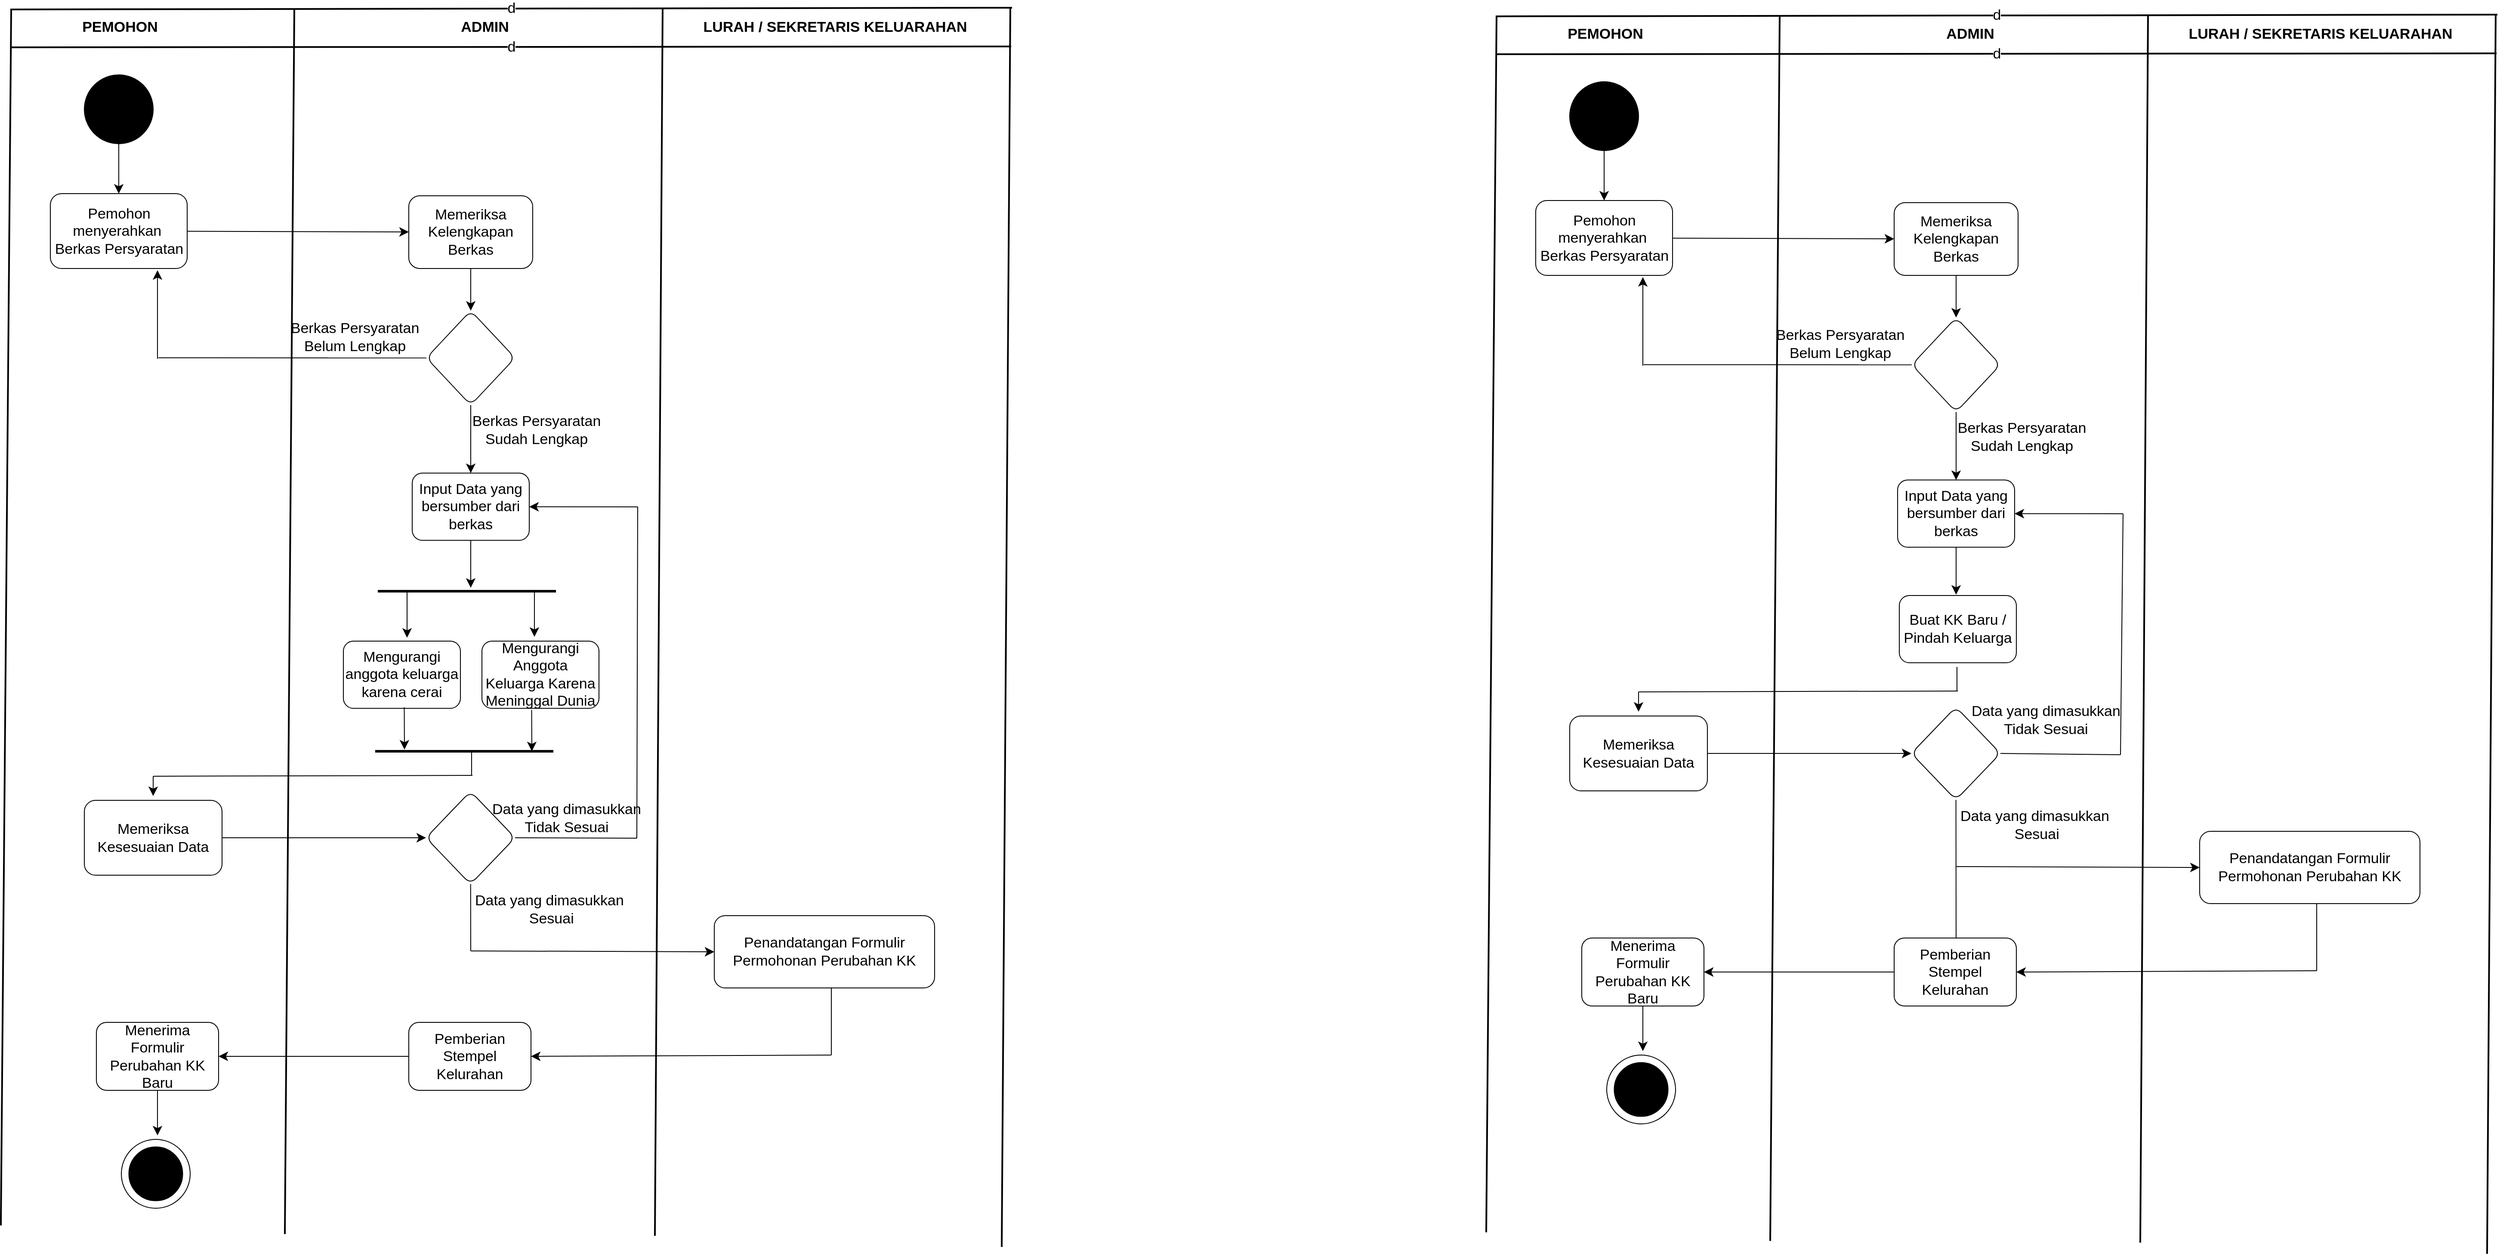 <mxfile version="22.1.11" type="github">
  <diagram name="Page-1" id="O3sQxSkAA--FD9c4pEWH">
    <mxGraphModel dx="2145" dy="1358" grid="0" gridSize="10" guides="1" tooltips="1" connect="1" arrows="1" fold="1" page="0" pageScale="1" pageWidth="850" pageHeight="1100" math="0" shadow="0">
      <root>
        <mxCell id="0" />
        <mxCell id="1" parent="0" />
        <mxCell id="fYbkMAJPIWZWRn2vRfrh-7" value="d" style="endArrow=none;html=1;rounded=0;strokeColor=default;strokeWidth=2;fontSize=17;" parent="1" edge="1">
          <mxGeometry width="50" height="50" relative="1" as="geometry">
            <mxPoint x="-54" y="77" as="sourcePoint" />
            <mxPoint x="1110" y="75" as="targetPoint" />
          </mxGeometry>
        </mxCell>
        <mxCell id="n6qhDeaBuxVyRwL_v2bB-1" value="PEMOHON" style="text;html=1;align=center;verticalAlign=middle;resizable=0;points=[];autosize=1;strokeColor=none;fillColor=none;fontSize=17;strokeWidth=2;fontStyle=1" vertex="1" parent="1">
          <mxGeometry x="18" y="82" width="109" height="32" as="geometry" />
        </mxCell>
        <mxCell id="n6qhDeaBuxVyRwL_v2bB-2" value="ADMIN" style="text;html=1;align=center;verticalAlign=middle;resizable=0;points=[];autosize=1;fontSize=17;strokeWidth=2;fontStyle=1" vertex="1" parent="1">
          <mxGeometry x="460" y="82" width="73" height="32" as="geometry" />
        </mxCell>
        <mxCell id="n6qhDeaBuxVyRwL_v2bB-3" value="LURAH / SEKRETARIS KELUARAHAN" style="text;html=1;align=center;verticalAlign=middle;resizable=0;points=[];autosize=1;strokeColor=none;fillColor=none;fontSize=17;strokeWidth=2;fontStyle=1" vertex="1" parent="1">
          <mxGeometry x="744" y="82" width="320" height="32" as="geometry" />
        </mxCell>
        <mxCell id="n6qhDeaBuxVyRwL_v2bB-4" value="d" style="endArrow=none;html=1;rounded=0;strokeColor=default;strokeWidth=2;fontSize=17;" edge="1" parent="1">
          <mxGeometry width="50" height="50" relative="1" as="geometry">
            <mxPoint x="-53" y="121" as="sourcePoint" />
            <mxPoint x="1109" y="120" as="targetPoint" />
          </mxGeometry>
        </mxCell>
        <mxCell id="n6qhDeaBuxVyRwL_v2bB-5" value="" style="endArrow=none;html=1;rounded=0;fontSize=17;startSize=8;endSize=8;curved=1;strokeWidth=2;" edge="1" parent="1">
          <mxGeometry width="50" height="50" relative="1" as="geometry">
            <mxPoint x="-65" y="1490" as="sourcePoint" />
            <mxPoint x="-53" y="77" as="targetPoint" />
          </mxGeometry>
        </mxCell>
        <mxCell id="n6qhDeaBuxVyRwL_v2bB-6" value="" style="endArrow=none;html=1;rounded=0;fontSize=12;startSize=8;endSize=8;curved=1;strokeWidth=2;" edge="1" parent="1">
          <mxGeometry width="50" height="50" relative="1" as="geometry">
            <mxPoint x="1098" y="1515" as="sourcePoint" />
            <mxPoint x="1108" y="74" as="targetPoint" />
          </mxGeometry>
        </mxCell>
        <mxCell id="n6qhDeaBuxVyRwL_v2bB-7" value="" style="endArrow=none;html=1;rounded=0;fontSize=12;startSize=8;endSize=8;curved=1;strokeWidth=2;" edge="1" parent="1">
          <mxGeometry width="50" height="50" relative="1" as="geometry">
            <mxPoint x="265" y="1500" as="sourcePoint" />
            <mxPoint x="276" y="76" as="targetPoint" />
          </mxGeometry>
        </mxCell>
        <mxCell id="n6qhDeaBuxVyRwL_v2bB-8" value="" style="endArrow=none;html=1;rounded=0;fontSize=12;startSize=8;endSize=8;curved=1;strokeWidth=2;" edge="1" parent="1">
          <mxGeometry width="50" height="50" relative="1" as="geometry">
            <mxPoint x="695" y="1502" as="sourcePoint" />
            <mxPoint x="704" y="75" as="targetPoint" />
          </mxGeometry>
        </mxCell>
        <mxCell id="n6qhDeaBuxVyRwL_v2bB-12" style="edgeStyle=none;curved=1;rounded=0;orthogonalLoop=1;jettySize=auto;html=1;entryX=0.5;entryY=0;entryDx=0;entryDy=0;fontSize=17;startSize=8;endSize=8;" edge="1" parent="1" source="n6qhDeaBuxVyRwL_v2bB-9" target="n6qhDeaBuxVyRwL_v2bB-11">
          <mxGeometry relative="1" as="geometry" />
        </mxCell>
        <mxCell id="n6qhDeaBuxVyRwL_v2bB-9" value="" style="ellipse;whiteSpace=wrap;html=1;aspect=fixed;fontSize=17;fillColor=#000000;" vertex="1" parent="1">
          <mxGeometry x="32" y="153" width="80" height="80" as="geometry" />
        </mxCell>
        <mxCell id="n6qhDeaBuxVyRwL_v2bB-15" value="" style="edgeStyle=none;curved=1;rounded=0;orthogonalLoop=1;jettySize=auto;html=1;fontSize=17;startSize=8;endSize=8;" edge="1" parent="1" source="n6qhDeaBuxVyRwL_v2bB-11" target="n6qhDeaBuxVyRwL_v2bB-14">
          <mxGeometry relative="1" as="geometry" />
        </mxCell>
        <mxCell id="n6qhDeaBuxVyRwL_v2bB-11" value="Pemohon menyerahkan&amp;nbsp; Berkas Persyaratan" style="rounded=1;whiteSpace=wrap;html=1;fontSize=17;" vertex="1" parent="1">
          <mxGeometry x="-7.5" y="291" width="159" height="87" as="geometry" />
        </mxCell>
        <mxCell id="n6qhDeaBuxVyRwL_v2bB-20" value="" style="edgeStyle=none;curved=1;rounded=0;orthogonalLoop=1;jettySize=auto;html=1;fontSize=17;startSize=8;endSize=8;" edge="1" parent="1" source="n6qhDeaBuxVyRwL_v2bB-14" target="n6qhDeaBuxVyRwL_v2bB-19">
          <mxGeometry relative="1" as="geometry" />
        </mxCell>
        <mxCell id="n6qhDeaBuxVyRwL_v2bB-14" value="Memeriksa Kelengkapan Berkas" style="whiteSpace=wrap;html=1;fontSize=17;rounded=1;" vertex="1" parent="1">
          <mxGeometry x="409" y="293.5" width="144" height="84.5" as="geometry" />
        </mxCell>
        <mxCell id="n6qhDeaBuxVyRwL_v2bB-29" value="" style="edgeStyle=none;curved=1;rounded=0;orthogonalLoop=1;jettySize=auto;html=1;fontSize=17;startSize=8;endSize=8;" edge="1" parent="1" source="n6qhDeaBuxVyRwL_v2bB-19" target="n6qhDeaBuxVyRwL_v2bB-28">
          <mxGeometry relative="1" as="geometry" />
        </mxCell>
        <mxCell id="n6qhDeaBuxVyRwL_v2bB-19" value="" style="rhombus;whiteSpace=wrap;html=1;fontSize=17;rounded=1;" vertex="1" parent="1">
          <mxGeometry x="429.5" y="427" width="103" height="109.75" as="geometry" />
        </mxCell>
        <mxCell id="n6qhDeaBuxVyRwL_v2bB-23" value="" style="endArrow=none;html=1;rounded=0;fontSize=17;startSize=8;endSize=8;curved=1;entryX=0;entryY=0.5;entryDx=0;entryDy=0;" edge="1" parent="1" target="n6qhDeaBuxVyRwL_v2bB-19">
          <mxGeometry width="50" height="50" relative="1" as="geometry">
            <mxPoint x="118" y="481.75" as="sourcePoint" />
            <mxPoint x="430" y="481.75" as="targetPoint" />
          </mxGeometry>
        </mxCell>
        <mxCell id="n6qhDeaBuxVyRwL_v2bB-25" value="" style="endArrow=classic;html=1;rounded=0;fontSize=17;startSize=8;endSize=8;curved=1;entryX=0.612;entryY=1.023;entryDx=0;entryDy=0;entryPerimeter=0;" edge="1" parent="1">
          <mxGeometry width="50" height="50" relative="1" as="geometry">
            <mxPoint x="117" y="483" as="sourcePoint" />
            <mxPoint x="116.998" y="380.001" as="targetPoint" />
          </mxGeometry>
        </mxCell>
        <mxCell id="n6qhDeaBuxVyRwL_v2bB-26" value="&lt;div style=&quot;font-size: 17px;&quot;&gt;Berkas Persyaratan&lt;/div&gt;&lt;div style=&quot;font-size: 17px;&quot;&gt;Belum Lengkap&lt;br style=&quot;font-size: 17px;&quot;&gt;&lt;/div&gt;" style="text;html=1;align=center;verticalAlign=middle;resizable=0;points=[];autosize=1;strokeColor=none;fillColor=none;fontSize=17;" vertex="1" parent="1">
          <mxGeometry x="263" y="431" width="166" height="53" as="geometry" />
        </mxCell>
        <mxCell id="n6qhDeaBuxVyRwL_v2bB-33" style="edgeStyle=none;curved=1;rounded=0;orthogonalLoop=1;jettySize=auto;html=1;fontSize=17;startSize=8;endSize=8;" edge="1" parent="1" source="n6qhDeaBuxVyRwL_v2bB-28">
          <mxGeometry relative="1" as="geometry">
            <mxPoint x="481" y="749" as="targetPoint" />
          </mxGeometry>
        </mxCell>
        <mxCell id="n6qhDeaBuxVyRwL_v2bB-28" value="Input Data yang bersumber dari berkas " style="whiteSpace=wrap;html=1;fontSize=17;rounded=1;" vertex="1" parent="1">
          <mxGeometry x="413" y="615.75" width="136" height="78.13" as="geometry" />
        </mxCell>
        <mxCell id="n6qhDeaBuxVyRwL_v2bB-30" value="&lt;div style=&quot;font-size: 17px;&quot;&gt;Berkas Persyaratan&lt;/div&gt;&lt;div style=&quot;font-size: 17px;&quot;&gt;Sudah Lengkap&lt;br style=&quot;font-size: 17px;&quot;&gt;&lt;/div&gt;" style="text;html=1;align=center;verticalAlign=middle;resizable=0;points=[];autosize=1;strokeColor=none;fillColor=none;fontSize=17;" vertex="1" parent="1">
          <mxGeometry x="474" y="539" width="166" height="53" as="geometry" />
        </mxCell>
        <mxCell id="n6qhDeaBuxVyRwL_v2bB-32" value="" style="endArrow=none;html=1;rounded=0;fontSize=17;startSize=8;endSize=8;curved=1;strokeWidth=3;" edge="1" parent="1">
          <mxGeometry width="50" height="50" relative="1" as="geometry">
            <mxPoint x="373" y="753" as="sourcePoint" />
            <mxPoint x="580" y="753" as="targetPoint" />
          </mxGeometry>
        </mxCell>
        <mxCell id="n6qhDeaBuxVyRwL_v2bB-34" value="" style="endArrow=classic;html=1;rounded=0;fontSize=17;startSize=8;endSize=8;curved=1;" edge="1" parent="1">
          <mxGeometry width="50" height="50" relative="1" as="geometry">
            <mxPoint x="407" y="753" as="sourcePoint" />
            <mxPoint x="407" y="807" as="targetPoint" />
          </mxGeometry>
        </mxCell>
        <mxCell id="n6qhDeaBuxVyRwL_v2bB-35" value="" style="endArrow=classic;html=1;rounded=0;fontSize=17;startSize=8;endSize=8;curved=1;" edge="1" parent="1">
          <mxGeometry width="50" height="50" relative="1" as="geometry">
            <mxPoint x="555" y="753" as="sourcePoint" />
            <mxPoint x="555" y="806" as="targetPoint" />
          </mxGeometry>
        </mxCell>
        <mxCell id="n6qhDeaBuxVyRwL_v2bB-36" value="Mengurangi anggota keluarga karena cerai" style="whiteSpace=wrap;html=1;fontSize=17;rounded=1;" vertex="1" parent="1">
          <mxGeometry x="333" y="811" width="136" height="78.13" as="geometry" />
        </mxCell>
        <mxCell id="n6qhDeaBuxVyRwL_v2bB-37" value="Mengurangi Anggota Keluarga Karena Meninggal Dunia" style="whiteSpace=wrap;html=1;fontSize=17;rounded=1;" vertex="1" parent="1">
          <mxGeometry x="494" y="811" width="136" height="78.13" as="geometry" />
        </mxCell>
        <mxCell id="n6qhDeaBuxVyRwL_v2bB-38" value="" style="endArrow=none;html=1;rounded=0;fontSize=17;startSize=8;endSize=8;curved=1;strokeWidth=3;" edge="1" parent="1">
          <mxGeometry width="50" height="50" relative="1" as="geometry">
            <mxPoint x="370" y="939" as="sourcePoint" />
            <mxPoint x="577" y="939" as="targetPoint" />
          </mxGeometry>
        </mxCell>
        <mxCell id="n6qhDeaBuxVyRwL_v2bB-40" value="" style="endArrow=classic;html=1;rounded=0;fontSize=17;startSize=8;endSize=8;curved=1;" edge="1" parent="1">
          <mxGeometry width="50" height="50" relative="1" as="geometry">
            <mxPoint x="403.75" y="888" as="sourcePoint" />
            <mxPoint x="404" y="937" as="targetPoint" />
          </mxGeometry>
        </mxCell>
        <mxCell id="n6qhDeaBuxVyRwL_v2bB-41" value="" style="endArrow=classic;html=1;rounded=0;fontSize=17;startSize=8;endSize=8;curved=1;" edge="1" parent="1">
          <mxGeometry width="50" height="50" relative="1" as="geometry">
            <mxPoint x="551.75" y="891" as="sourcePoint" />
            <mxPoint x="552" y="939" as="targetPoint" />
          </mxGeometry>
        </mxCell>
        <mxCell id="n6qhDeaBuxVyRwL_v2bB-43" value="" style="endArrow=none;html=1;rounded=0;fontSize=17;startSize=8;endSize=8;curved=1;" edge="1" parent="1">
          <mxGeometry width="50" height="50" relative="1" as="geometry">
            <mxPoint x="482" y="967" as="sourcePoint" />
            <mxPoint x="482" y="939" as="targetPoint" />
          </mxGeometry>
        </mxCell>
        <mxCell id="n6qhDeaBuxVyRwL_v2bB-44" value="" style="endArrow=none;html=1;rounded=0;fontSize=17;startSize=8;endSize=8;curved=1;" edge="1" parent="1">
          <mxGeometry width="50" height="50" relative="1" as="geometry">
            <mxPoint x="112" y="968" as="sourcePoint" />
            <mxPoint x="483" y="967" as="targetPoint" />
          </mxGeometry>
        </mxCell>
        <mxCell id="n6qhDeaBuxVyRwL_v2bB-45" value="" style="endArrow=classic;html=1;rounded=0;fontSize=17;startSize=8;endSize=8;curved=1;" edge="1" parent="1">
          <mxGeometry width="50" height="50" relative="1" as="geometry">
            <mxPoint x="112" y="968" as="sourcePoint" />
            <mxPoint x="112" y="991" as="targetPoint" />
          </mxGeometry>
        </mxCell>
        <mxCell id="n6qhDeaBuxVyRwL_v2bB-48" value="" style="edgeStyle=none;curved=1;rounded=0;orthogonalLoop=1;jettySize=auto;html=1;fontSize=17;startSize=8;endSize=8;" edge="1" parent="1" source="n6qhDeaBuxVyRwL_v2bB-46" target="n6qhDeaBuxVyRwL_v2bB-47">
          <mxGeometry relative="1" as="geometry" />
        </mxCell>
        <mxCell id="n6qhDeaBuxVyRwL_v2bB-46" value="Memeriksa Kesesuaian Data " style="rounded=1;whiteSpace=wrap;html=1;fontSize=17;" vertex="1" parent="1">
          <mxGeometry x="32" y="996" width="160" height="87" as="geometry" />
        </mxCell>
        <mxCell id="n6qhDeaBuxVyRwL_v2bB-49" style="edgeStyle=none;curved=1;rounded=0;orthogonalLoop=1;jettySize=auto;html=1;fontSize=17;startSize=8;endSize=8;endArrow=none;endFill=0;" edge="1" parent="1" source="n6qhDeaBuxVyRwL_v2bB-47">
          <mxGeometry relative="1" as="geometry">
            <mxPoint x="481" y="1171" as="targetPoint" />
          </mxGeometry>
        </mxCell>
        <mxCell id="n6qhDeaBuxVyRwL_v2bB-47" value="" style="rhombus;whiteSpace=wrap;html=1;fontSize=17;rounded=1;" vertex="1" parent="1">
          <mxGeometry x="429" y="985.5" width="103.5" height="108" as="geometry" />
        </mxCell>
        <mxCell id="n6qhDeaBuxVyRwL_v2bB-50" value="" style="endArrow=none;html=1;rounded=0;fontSize=17;startSize=8;endSize=8;curved=1;exitX=1;exitY=0.5;exitDx=0;exitDy=0;" edge="1" parent="1" source="n6qhDeaBuxVyRwL_v2bB-47">
          <mxGeometry width="50" height="50" relative="1" as="geometry">
            <mxPoint x="574" y="1082" as="sourcePoint" />
            <mxPoint x="674" y="1040" as="targetPoint" />
          </mxGeometry>
        </mxCell>
        <mxCell id="n6qhDeaBuxVyRwL_v2bB-51" value="" style="endArrow=none;html=1;rounded=0;fontSize=17;startSize=8;endSize=8;curved=1;" edge="1" parent="1">
          <mxGeometry width="50" height="50" relative="1" as="geometry">
            <mxPoint x="674" y="1040" as="sourcePoint" />
            <mxPoint x="675" y="655" as="targetPoint" />
          </mxGeometry>
        </mxCell>
        <mxCell id="n6qhDeaBuxVyRwL_v2bB-52" value="" style="endArrow=classic;html=1;rounded=0;fontSize=17;startSize=8;endSize=8;curved=1;entryX=1;entryY=0.5;entryDx=0;entryDy=0;" edge="1" parent="1" target="n6qhDeaBuxVyRwL_v2bB-28">
          <mxGeometry width="50" height="50" relative="1" as="geometry">
            <mxPoint x="675" y="655" as="sourcePoint" />
            <mxPoint x="688" y="844" as="targetPoint" />
          </mxGeometry>
        </mxCell>
        <mxCell id="n6qhDeaBuxVyRwL_v2bB-54" value="&lt;div style=&quot;font-size: 17px;&quot;&gt;Data yang dimasukkan&lt;/div&gt;&lt;div style=&quot;font-size: 17px;&quot;&gt;Tidak Sesuai&lt;br style=&quot;font-size: 17px;&quot;&gt;&lt;/div&gt;" style="text;html=1;align=center;verticalAlign=middle;resizable=0;points=[];autosize=1;strokeColor=none;fillColor=none;fontSize=17;" vertex="1" parent="1">
          <mxGeometry x="498" y="990" width="188" height="53" as="geometry" />
        </mxCell>
        <mxCell id="n6qhDeaBuxVyRwL_v2bB-55" value="&lt;div style=&quot;font-size: 17px;&quot;&gt;Data yang dimasukkan&lt;/div&gt;&lt;div style=&quot;font-size: 17px;&quot;&gt;&amp;nbsp;Sesuai&lt;br style=&quot;font-size: 17px;&quot;&gt;&lt;/div&gt;" style="text;html=1;align=center;verticalAlign=middle;resizable=0;points=[];autosize=1;strokeColor=none;fillColor=none;fontSize=17;" vertex="1" parent="1">
          <mxGeometry x="478" y="1096" width="188" height="53" as="geometry" />
        </mxCell>
        <mxCell id="n6qhDeaBuxVyRwL_v2bB-56" value="Penandatangan Formulir Permohonan Perubahan KK" style="rounded=1;whiteSpace=wrap;html=1;fontSize=17;" vertex="1" parent="1">
          <mxGeometry x="764" y="1130" width="256" height="84" as="geometry" />
        </mxCell>
        <mxCell id="n6qhDeaBuxVyRwL_v2bB-57" value="" style="endArrow=classic;html=1;rounded=0;fontSize=17;startSize=8;endSize=8;curved=1;entryX=0;entryY=0.5;entryDx=0;entryDy=0;" edge="1" parent="1" target="n6qhDeaBuxVyRwL_v2bB-56">
          <mxGeometry width="50" height="50" relative="1" as="geometry">
            <mxPoint x="481" y="1171" as="sourcePoint" />
            <mxPoint x="592" y="1167" as="targetPoint" />
          </mxGeometry>
        </mxCell>
        <mxCell id="n6qhDeaBuxVyRwL_v2bB-58" style="edgeStyle=none;curved=1;rounded=0;orthogonalLoop=1;jettySize=auto;html=1;fontSize=17;startSize=8;endSize=8;endArrow=none;endFill=0;" edge="1" parent="1">
          <mxGeometry relative="1" as="geometry">
            <mxPoint x="900" y="1292" as="targetPoint" />
            <mxPoint x="900" y="1214" as="sourcePoint" />
          </mxGeometry>
        </mxCell>
        <mxCell id="n6qhDeaBuxVyRwL_v2bB-59" value="" style="endArrow=classic;html=1;rounded=0;fontSize=17;startSize=8;endSize=8;curved=1;entryX=1;entryY=0.5;entryDx=0;entryDy=0;" edge="1" parent="1" target="n6qhDeaBuxVyRwL_v2bB-60">
          <mxGeometry width="50" height="50" relative="1" as="geometry">
            <mxPoint x="900" y="1292" as="sourcePoint" />
            <mxPoint x="537" y="1292" as="targetPoint" />
          </mxGeometry>
        </mxCell>
        <mxCell id="n6qhDeaBuxVyRwL_v2bB-62" style="edgeStyle=none;curved=1;rounded=0;orthogonalLoop=1;jettySize=auto;html=1;fontSize=17;startSize=8;endSize=8;" edge="1" parent="1" source="n6qhDeaBuxVyRwL_v2bB-60" target="n6qhDeaBuxVyRwL_v2bB-61">
          <mxGeometry relative="1" as="geometry" />
        </mxCell>
        <mxCell id="n6qhDeaBuxVyRwL_v2bB-60" value="Pemberian Stempel Kelurahan" style="rounded=1;whiteSpace=wrap;html=1;fontSize=17;" vertex="1" parent="1">
          <mxGeometry x="409" y="1254" width="142" height="79" as="geometry" />
        </mxCell>
        <mxCell id="n6qhDeaBuxVyRwL_v2bB-63" style="edgeStyle=none;curved=1;rounded=0;orthogonalLoop=1;jettySize=auto;html=1;fontSize=17;startSize=8;endSize=8;" edge="1" parent="1" source="n6qhDeaBuxVyRwL_v2bB-61">
          <mxGeometry relative="1" as="geometry">
            <mxPoint x="117.0" y="1385.333" as="targetPoint" />
          </mxGeometry>
        </mxCell>
        <mxCell id="n6qhDeaBuxVyRwL_v2bB-61" value="Menerima Formulir Perubahan KK Baru" style="rounded=1;whiteSpace=wrap;html=1;fontSize=17;" vertex="1" parent="1">
          <mxGeometry x="46" y="1254" width="142" height="79" as="geometry" />
        </mxCell>
        <mxCell id="n6qhDeaBuxVyRwL_v2bB-64" value="" style="ellipse;whiteSpace=wrap;html=1;aspect=fixed;fontSize=17;" vertex="1" parent="1">
          <mxGeometry x="75" y="1390" width="80" height="80" as="geometry" />
        </mxCell>
        <mxCell id="n6qhDeaBuxVyRwL_v2bB-65" value="" style="ellipse;whiteSpace=wrap;html=1;aspect=fixed;fontSize=17;fillColor=#000000;" vertex="1" parent="1">
          <mxGeometry x="83.75" y="1398.75" width="62.5" height="62.5" as="geometry" />
        </mxCell>
        <mxCell id="n6qhDeaBuxVyRwL_v2bB-168" value="d" style="endArrow=none;html=1;rounded=0;strokeColor=default;strokeWidth=2;fontSize=17;" edge="1" parent="1">
          <mxGeometry width="50" height="50" relative="1" as="geometry">
            <mxPoint x="1672" y="85" as="sourcePoint" />
            <mxPoint x="2836" y="83" as="targetPoint" />
          </mxGeometry>
        </mxCell>
        <mxCell id="n6qhDeaBuxVyRwL_v2bB-169" value="PEMOHON" style="text;html=1;align=center;verticalAlign=middle;resizable=0;points=[];autosize=1;strokeColor=none;fillColor=none;fontSize=17;strokeWidth=2;fontStyle=1" vertex="1" parent="1">
          <mxGeometry x="1744" y="90" width="109" height="32" as="geometry" />
        </mxCell>
        <mxCell id="n6qhDeaBuxVyRwL_v2bB-170" value="ADMIN" style="text;html=1;align=center;verticalAlign=middle;resizable=0;points=[];autosize=1;fontSize=17;strokeWidth=2;fontStyle=1" vertex="1" parent="1">
          <mxGeometry x="2186" y="90" width="73" height="32" as="geometry" />
        </mxCell>
        <mxCell id="n6qhDeaBuxVyRwL_v2bB-171" value="LURAH / SEKRETARIS KELUARAHAN" style="text;html=1;align=center;verticalAlign=middle;resizable=0;points=[];autosize=1;strokeColor=none;fillColor=none;fontSize=17;strokeWidth=2;fontStyle=1" vertex="1" parent="1">
          <mxGeometry x="2470" y="90" width="320" height="32" as="geometry" />
        </mxCell>
        <mxCell id="n6qhDeaBuxVyRwL_v2bB-172" value="d" style="endArrow=none;html=1;rounded=0;strokeColor=default;strokeWidth=2;fontSize=17;" edge="1" parent="1">
          <mxGeometry width="50" height="50" relative="1" as="geometry">
            <mxPoint x="1673" y="129" as="sourcePoint" />
            <mxPoint x="2835" y="128" as="targetPoint" />
          </mxGeometry>
        </mxCell>
        <mxCell id="n6qhDeaBuxVyRwL_v2bB-173" value="" style="endArrow=none;html=1;rounded=0;fontSize=17;startSize=8;endSize=8;curved=1;strokeWidth=2;" edge="1" parent="1">
          <mxGeometry width="50" height="50" relative="1" as="geometry">
            <mxPoint x="1661" y="1498" as="sourcePoint" />
            <mxPoint x="1673" y="85" as="targetPoint" />
          </mxGeometry>
        </mxCell>
        <mxCell id="n6qhDeaBuxVyRwL_v2bB-174" value="" style="endArrow=none;html=1;rounded=0;fontSize=12;startSize=8;endSize=8;curved=1;strokeWidth=2;" edge="1" parent="1">
          <mxGeometry width="50" height="50" relative="1" as="geometry">
            <mxPoint x="2824" y="1523" as="sourcePoint" />
            <mxPoint x="2834" y="82" as="targetPoint" />
          </mxGeometry>
        </mxCell>
        <mxCell id="n6qhDeaBuxVyRwL_v2bB-175" value="" style="endArrow=none;html=1;rounded=0;fontSize=12;startSize=8;endSize=8;curved=1;strokeWidth=2;" edge="1" parent="1">
          <mxGeometry width="50" height="50" relative="1" as="geometry">
            <mxPoint x="1991" y="1508" as="sourcePoint" />
            <mxPoint x="2002" y="84" as="targetPoint" />
          </mxGeometry>
        </mxCell>
        <mxCell id="n6qhDeaBuxVyRwL_v2bB-176" value="" style="endArrow=none;html=1;rounded=0;fontSize=12;startSize=8;endSize=8;curved=1;strokeWidth=2;" edge="1" parent="1">
          <mxGeometry width="50" height="50" relative="1" as="geometry">
            <mxPoint x="2421" y="1510" as="sourcePoint" />
            <mxPoint x="2430" y="83" as="targetPoint" />
          </mxGeometry>
        </mxCell>
        <mxCell id="n6qhDeaBuxVyRwL_v2bB-177" style="edgeStyle=none;curved=1;rounded=0;orthogonalLoop=1;jettySize=auto;html=1;entryX=0.5;entryY=0;entryDx=0;entryDy=0;fontSize=17;startSize=8;endSize=8;" edge="1" parent="1" source="n6qhDeaBuxVyRwL_v2bB-178" target="n6qhDeaBuxVyRwL_v2bB-180">
          <mxGeometry relative="1" as="geometry" />
        </mxCell>
        <mxCell id="n6qhDeaBuxVyRwL_v2bB-178" value="" style="ellipse;whiteSpace=wrap;html=1;aspect=fixed;fontSize=17;fillColor=#000000;" vertex="1" parent="1">
          <mxGeometry x="1758" y="161" width="80" height="80" as="geometry" />
        </mxCell>
        <mxCell id="n6qhDeaBuxVyRwL_v2bB-179" value="" style="edgeStyle=none;curved=1;rounded=0;orthogonalLoop=1;jettySize=auto;html=1;fontSize=17;startSize=8;endSize=8;" edge="1" parent="1" source="n6qhDeaBuxVyRwL_v2bB-180" target="n6qhDeaBuxVyRwL_v2bB-182">
          <mxGeometry relative="1" as="geometry" />
        </mxCell>
        <mxCell id="n6qhDeaBuxVyRwL_v2bB-180" value="Pemohon menyerahkan&amp;nbsp; Berkas Persyaratan" style="rounded=1;whiteSpace=wrap;html=1;fontSize=17;" vertex="1" parent="1">
          <mxGeometry x="1718.5" y="299" width="159" height="87" as="geometry" />
        </mxCell>
        <mxCell id="n6qhDeaBuxVyRwL_v2bB-181" value="" style="edgeStyle=none;curved=1;rounded=0;orthogonalLoop=1;jettySize=auto;html=1;fontSize=17;startSize=8;endSize=8;" edge="1" parent="1" source="n6qhDeaBuxVyRwL_v2bB-182" target="n6qhDeaBuxVyRwL_v2bB-184">
          <mxGeometry relative="1" as="geometry" />
        </mxCell>
        <mxCell id="n6qhDeaBuxVyRwL_v2bB-182" value="Memeriksa Kelengkapan Berkas" style="whiteSpace=wrap;html=1;fontSize=17;rounded=1;" vertex="1" parent="1">
          <mxGeometry x="2135" y="301.5" width="144" height="84.5" as="geometry" />
        </mxCell>
        <mxCell id="n6qhDeaBuxVyRwL_v2bB-183" value="" style="edgeStyle=none;curved=1;rounded=0;orthogonalLoop=1;jettySize=auto;html=1;fontSize=17;startSize=8;endSize=8;" edge="1" parent="1" source="n6qhDeaBuxVyRwL_v2bB-184" target="n6qhDeaBuxVyRwL_v2bB-189">
          <mxGeometry relative="1" as="geometry" />
        </mxCell>
        <mxCell id="n6qhDeaBuxVyRwL_v2bB-184" value="" style="rhombus;whiteSpace=wrap;html=1;fontSize=17;rounded=1;" vertex="1" parent="1">
          <mxGeometry x="2155.5" y="435" width="103" height="109.75" as="geometry" />
        </mxCell>
        <mxCell id="n6qhDeaBuxVyRwL_v2bB-185" value="" style="endArrow=none;html=1;rounded=0;fontSize=17;startSize=8;endSize=8;curved=1;entryX=0;entryY=0.5;entryDx=0;entryDy=0;" edge="1" parent="1" target="n6qhDeaBuxVyRwL_v2bB-184">
          <mxGeometry width="50" height="50" relative="1" as="geometry">
            <mxPoint x="1844" y="489.75" as="sourcePoint" />
            <mxPoint x="2156" y="489.75" as="targetPoint" />
          </mxGeometry>
        </mxCell>
        <mxCell id="n6qhDeaBuxVyRwL_v2bB-186" value="" style="endArrow=classic;html=1;rounded=0;fontSize=17;startSize=8;endSize=8;curved=1;entryX=0.612;entryY=1.023;entryDx=0;entryDy=0;entryPerimeter=0;" edge="1" parent="1">
          <mxGeometry width="50" height="50" relative="1" as="geometry">
            <mxPoint x="1843" y="491.0" as="sourcePoint" />
            <mxPoint x="1842.998" y="388.001" as="targetPoint" />
          </mxGeometry>
        </mxCell>
        <mxCell id="n6qhDeaBuxVyRwL_v2bB-187" value="&lt;div style=&quot;font-size: 17px;&quot;&gt;Berkas Persyaratan&lt;/div&gt;&lt;div style=&quot;font-size: 17px;&quot;&gt;Belum Lengkap&lt;br style=&quot;font-size: 17px;&quot;&gt;&lt;/div&gt;" style="text;html=1;align=center;verticalAlign=middle;resizable=0;points=[];autosize=1;strokeColor=none;fillColor=none;fontSize=17;" vertex="1" parent="1">
          <mxGeometry x="1989" y="439" width="166" height="53" as="geometry" />
        </mxCell>
        <mxCell id="n6qhDeaBuxVyRwL_v2bB-188" style="edgeStyle=none;curved=1;rounded=0;orthogonalLoop=1;jettySize=auto;html=1;fontSize=17;startSize=8;endSize=8;" edge="1" parent="1" source="n6qhDeaBuxVyRwL_v2bB-189">
          <mxGeometry relative="1" as="geometry">
            <mxPoint x="2207" y="757" as="targetPoint" />
          </mxGeometry>
        </mxCell>
        <mxCell id="n6qhDeaBuxVyRwL_v2bB-189" value="Input Data yang bersumber dari berkas " style="whiteSpace=wrap;html=1;fontSize=17;rounded=1;" vertex="1" parent="1">
          <mxGeometry x="2139" y="623.75" width="136" height="78.13" as="geometry" />
        </mxCell>
        <mxCell id="n6qhDeaBuxVyRwL_v2bB-190" value="&lt;div style=&quot;font-size: 17px;&quot;&gt;Berkas Persyaratan&lt;/div&gt;&lt;div style=&quot;font-size: 17px;&quot;&gt;Sudah Lengkap&lt;br style=&quot;font-size: 17px;&quot;&gt;&lt;/div&gt;" style="text;html=1;align=center;verticalAlign=middle;resizable=0;points=[];autosize=1;strokeColor=none;fillColor=none;fontSize=17;" vertex="1" parent="1">
          <mxGeometry x="2200" y="547" width="166" height="53" as="geometry" />
        </mxCell>
        <mxCell id="n6qhDeaBuxVyRwL_v2bB-194" value="Buat KK Baru / Pindah Keluarga" style="whiteSpace=wrap;html=1;fontSize=17;rounded=1;" vertex="1" parent="1">
          <mxGeometry x="2141" y="758" width="136" height="78.13" as="geometry" />
        </mxCell>
        <mxCell id="n6qhDeaBuxVyRwL_v2bB-199" value="" style="endArrow=none;html=1;rounded=0;fontSize=17;startSize=8;endSize=8;curved=1;" edge="1" parent="1">
          <mxGeometry width="50" height="50" relative="1" as="geometry">
            <mxPoint x="2208" y="869" as="sourcePoint" />
            <mxPoint x="2208" y="841" as="targetPoint" />
          </mxGeometry>
        </mxCell>
        <mxCell id="n6qhDeaBuxVyRwL_v2bB-200" value="" style="endArrow=none;html=1;rounded=0;fontSize=17;startSize=8;endSize=8;curved=1;" edge="1" parent="1">
          <mxGeometry width="50" height="50" relative="1" as="geometry">
            <mxPoint x="1838" y="870" as="sourcePoint" />
            <mxPoint x="2209" y="869" as="targetPoint" />
          </mxGeometry>
        </mxCell>
        <mxCell id="n6qhDeaBuxVyRwL_v2bB-201" value="" style="endArrow=classic;html=1;rounded=0;fontSize=17;startSize=8;endSize=8;curved=1;" edge="1" parent="1">
          <mxGeometry width="50" height="50" relative="1" as="geometry">
            <mxPoint x="1838" y="870" as="sourcePoint" />
            <mxPoint x="1838" y="893.0" as="targetPoint" />
          </mxGeometry>
        </mxCell>
        <mxCell id="n6qhDeaBuxVyRwL_v2bB-202" value="" style="edgeStyle=none;curved=1;rounded=0;orthogonalLoop=1;jettySize=auto;html=1;fontSize=17;startSize=8;endSize=8;" edge="1" parent="1" source="n6qhDeaBuxVyRwL_v2bB-203" target="n6qhDeaBuxVyRwL_v2bB-205">
          <mxGeometry relative="1" as="geometry" />
        </mxCell>
        <mxCell id="n6qhDeaBuxVyRwL_v2bB-203" value="Memeriksa Kesesuaian Data " style="rounded=1;whiteSpace=wrap;html=1;fontSize=17;" vertex="1" parent="1">
          <mxGeometry x="1758" y="898.0" width="160" height="87" as="geometry" />
        </mxCell>
        <mxCell id="n6qhDeaBuxVyRwL_v2bB-204" style="edgeStyle=none;curved=1;rounded=0;orthogonalLoop=1;jettySize=auto;html=1;fontSize=17;startSize=8;endSize=8;endArrow=none;endFill=0;" edge="1" parent="1" source="n6qhDeaBuxVyRwL_v2bB-205">
          <mxGeometry relative="1" as="geometry">
            <mxPoint x="2207" y="1179" as="targetPoint" />
          </mxGeometry>
        </mxCell>
        <mxCell id="n6qhDeaBuxVyRwL_v2bB-205" value="" style="rhombus;whiteSpace=wrap;html=1;fontSize=17;rounded=1;" vertex="1" parent="1">
          <mxGeometry x="2155" y="887.5" width="103.5" height="108" as="geometry" />
        </mxCell>
        <mxCell id="n6qhDeaBuxVyRwL_v2bB-206" value="" style="endArrow=none;html=1;rounded=0;fontSize=17;startSize=8;endSize=8;curved=1;exitX=1;exitY=0.5;exitDx=0;exitDy=0;" edge="1" parent="1" source="n6qhDeaBuxVyRwL_v2bB-205">
          <mxGeometry width="50" height="50" relative="1" as="geometry">
            <mxPoint x="2300" y="1090" as="sourcePoint" />
            <mxPoint x="2398" y="943" as="targetPoint" />
          </mxGeometry>
        </mxCell>
        <mxCell id="n6qhDeaBuxVyRwL_v2bB-207" value="" style="endArrow=none;html=1;rounded=0;fontSize=17;startSize=8;endSize=8;curved=1;" edge="1" parent="1">
          <mxGeometry width="50" height="50" relative="1" as="geometry">
            <mxPoint x="2398" y="943" as="sourcePoint" />
            <mxPoint x="2401" y="663" as="targetPoint" />
          </mxGeometry>
        </mxCell>
        <mxCell id="n6qhDeaBuxVyRwL_v2bB-208" value="" style="endArrow=classic;html=1;rounded=0;fontSize=17;startSize=8;endSize=8;curved=1;entryX=1;entryY=0.5;entryDx=0;entryDy=0;" edge="1" parent="1" target="n6qhDeaBuxVyRwL_v2bB-189">
          <mxGeometry width="50" height="50" relative="1" as="geometry">
            <mxPoint x="2401" y="663" as="sourcePoint" />
            <mxPoint x="2414" y="852" as="targetPoint" />
          </mxGeometry>
        </mxCell>
        <mxCell id="n6qhDeaBuxVyRwL_v2bB-209" value="&lt;div style=&quot;font-size: 17px;&quot;&gt;Data yang dimasukkan&lt;/div&gt;&lt;div style=&quot;font-size: 17px;&quot;&gt;Tidak Sesuai&lt;br style=&quot;font-size: 17px;&quot;&gt;&lt;/div&gt;" style="text;html=1;align=center;verticalAlign=middle;resizable=0;points=[];autosize=1;strokeColor=none;fillColor=none;fontSize=17;" vertex="1" parent="1">
          <mxGeometry x="2217" y="876.0" width="188" height="53" as="geometry" />
        </mxCell>
        <mxCell id="n6qhDeaBuxVyRwL_v2bB-210" value="&lt;div style=&quot;font-size: 17px;&quot;&gt;Data yang dimasukkan&lt;/div&gt;&lt;div style=&quot;font-size: 17px;&quot;&gt;&amp;nbsp;Sesuai&lt;br style=&quot;font-size: 17px;&quot;&gt;&lt;/div&gt;" style="text;html=1;align=center;verticalAlign=middle;resizable=0;points=[];autosize=1;strokeColor=none;fillColor=none;fontSize=17;" vertex="1" parent="1">
          <mxGeometry x="2204" y="998" width="188" height="53" as="geometry" />
        </mxCell>
        <mxCell id="n6qhDeaBuxVyRwL_v2bB-211" value="Penandatangan Formulir Permohonan Perubahan KK" style="rounded=1;whiteSpace=wrap;html=1;fontSize=17;" vertex="1" parent="1">
          <mxGeometry x="2490" y="1032" width="256" height="84" as="geometry" />
        </mxCell>
        <mxCell id="n6qhDeaBuxVyRwL_v2bB-212" value="" style="endArrow=classic;html=1;rounded=0;fontSize=17;startSize=8;endSize=8;curved=1;entryX=0;entryY=0.5;entryDx=0;entryDy=0;" edge="1" parent="1" target="n6qhDeaBuxVyRwL_v2bB-211">
          <mxGeometry width="50" height="50" relative="1" as="geometry">
            <mxPoint x="2207" y="1073" as="sourcePoint" />
            <mxPoint x="2318" y="1069" as="targetPoint" />
          </mxGeometry>
        </mxCell>
        <mxCell id="n6qhDeaBuxVyRwL_v2bB-213" style="edgeStyle=none;curved=1;rounded=0;orthogonalLoop=1;jettySize=auto;html=1;fontSize=17;startSize=8;endSize=8;endArrow=none;endFill=0;" edge="1" parent="1">
          <mxGeometry relative="1" as="geometry">
            <mxPoint x="2626" y="1194" as="targetPoint" />
            <mxPoint x="2626" y="1116" as="sourcePoint" />
          </mxGeometry>
        </mxCell>
        <mxCell id="n6qhDeaBuxVyRwL_v2bB-214" value="" style="endArrow=classic;html=1;rounded=0;fontSize=17;startSize=8;endSize=8;curved=1;entryX=1;entryY=0.5;entryDx=0;entryDy=0;" edge="1" parent="1" target="n6qhDeaBuxVyRwL_v2bB-216">
          <mxGeometry width="50" height="50" relative="1" as="geometry">
            <mxPoint x="2626" y="1194" as="sourcePoint" />
            <mxPoint x="2263" y="1194" as="targetPoint" />
          </mxGeometry>
        </mxCell>
        <mxCell id="n6qhDeaBuxVyRwL_v2bB-215" style="edgeStyle=none;curved=1;rounded=0;orthogonalLoop=1;jettySize=auto;html=1;fontSize=17;startSize=8;endSize=8;" edge="1" parent="1" source="n6qhDeaBuxVyRwL_v2bB-216" target="n6qhDeaBuxVyRwL_v2bB-218">
          <mxGeometry relative="1" as="geometry" />
        </mxCell>
        <mxCell id="n6qhDeaBuxVyRwL_v2bB-216" value="Pemberian Stempel Kelurahan" style="rounded=1;whiteSpace=wrap;html=1;fontSize=17;" vertex="1" parent="1">
          <mxGeometry x="2135" y="1156" width="142" height="79" as="geometry" />
        </mxCell>
        <mxCell id="n6qhDeaBuxVyRwL_v2bB-217" style="edgeStyle=none;curved=1;rounded=0;orthogonalLoop=1;jettySize=auto;html=1;fontSize=17;startSize=8;endSize=8;" edge="1" parent="1" source="n6qhDeaBuxVyRwL_v2bB-218">
          <mxGeometry relative="1" as="geometry">
            <mxPoint x="1843.0" y="1287.333" as="targetPoint" />
          </mxGeometry>
        </mxCell>
        <mxCell id="n6qhDeaBuxVyRwL_v2bB-218" value="Menerima Formulir Perubahan KK Baru" style="rounded=1;whiteSpace=wrap;html=1;fontSize=17;" vertex="1" parent="1">
          <mxGeometry x="1772" y="1156" width="142" height="79" as="geometry" />
        </mxCell>
        <mxCell id="n6qhDeaBuxVyRwL_v2bB-219" value="" style="ellipse;whiteSpace=wrap;html=1;aspect=fixed;fontSize=17;" vertex="1" parent="1">
          <mxGeometry x="1801" y="1292" width="80" height="80" as="geometry" />
        </mxCell>
        <mxCell id="n6qhDeaBuxVyRwL_v2bB-220" value="" style="ellipse;whiteSpace=wrap;html=1;aspect=fixed;fontSize=17;fillColor=#000000;" vertex="1" parent="1">
          <mxGeometry x="1809.75" y="1300.75" width="62.5" height="62.5" as="geometry" />
        </mxCell>
      </root>
    </mxGraphModel>
  </diagram>
</mxfile>
